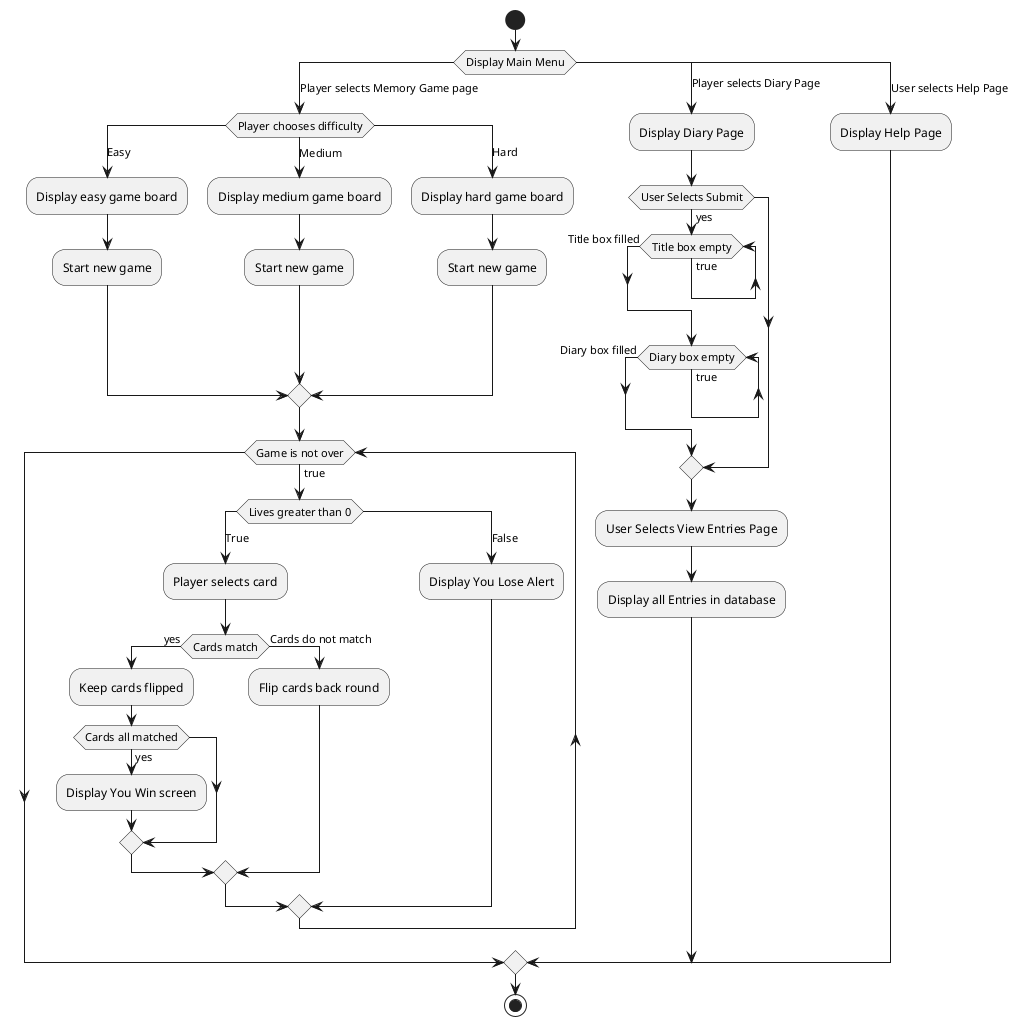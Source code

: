 @startuml Activity Diagram
start

switch (Display Main Menu)
   case (Player selects Memory Game page)
      switch (Player chooses difficulty)
         case (Easy)
            :Display easy game board;
            :Start new game;
         case (Medium)
            :Display medium game board;
            :Start new game;
         case (Hard)
            :Display hard game board;
            :Start new game;
      endswitch   
      while (Game is not over) is (true)
         switch (Lives greater than 0)
            case (True)
               :Player selects card;
               if (Cards match) then (yes)
                  :Keep cards flipped;
                  if (Cards all matched) then (yes)
                     :Display You Win screen;
                  endif
               else (Cards do not match)
                  :Flip cards back round;
               endif
            case (False)
               :Display You Lose Alert;
      endswitch
      endwhile
      
   case (Player selects Diary Page)
      :Display Diary Page;
      if (User Selects Submit) then (yes)
         while (Title box empty) is (true)
         endwhile (Title box filled)
         while (Diary box empty) is (true)
         endwhile (Diary box filled)
      endif
      :User Selects View Entries Page;
      :Display all Entries in database;
   case (User selects Help Page)
      :Display Help Page;
   endswitch
stop
@enduml